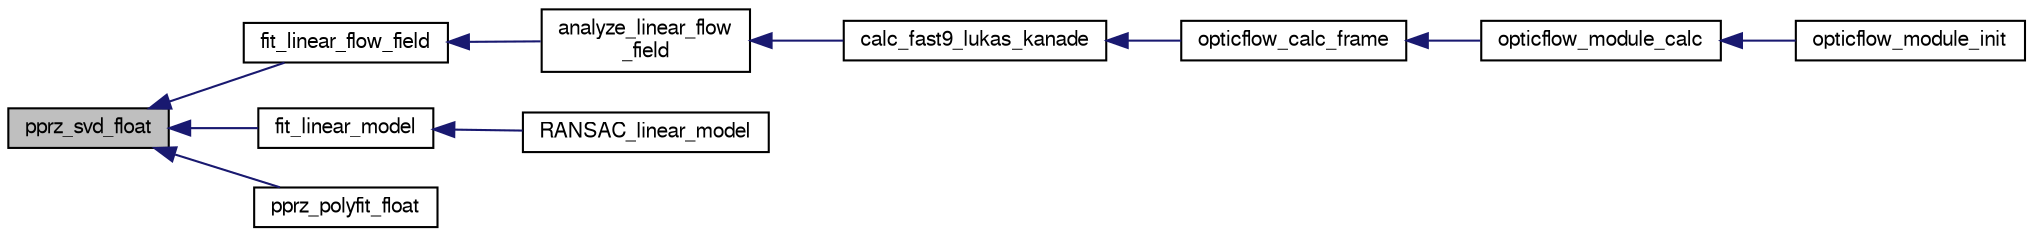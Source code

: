 digraph "pprz_svd_float"
{
  edge [fontname="FreeSans",fontsize="10",labelfontname="FreeSans",labelfontsize="10"];
  node [fontname="FreeSans",fontsize="10",shape=record];
  rankdir="LR";
  Node1 [label="pprz_svd_float",height=0.2,width=0.4,color="black", fillcolor="grey75", style="filled", fontcolor="black"];
  Node1 -> Node2 [dir="back",color="midnightblue",fontsize="10",style="solid",fontname="FreeSans"];
  Node2 [label="fit_linear_flow_field",height=0.2,width=0.4,color="black", fillcolor="white", style="filled",URL="$linear__flow__fit_8h.html#a4a796ceb3a2c8c6ee52e0f80d7306ced",tooltip="Analyze a linear flow field, retrieving information such as divergence, surface roughness, focus of expansion, etc. "];
  Node2 -> Node3 [dir="back",color="midnightblue",fontsize="10",style="solid",fontname="FreeSans"];
  Node3 [label="analyze_linear_flow\l_field",height=0.2,width=0.4,color="black", fillcolor="white", style="filled",URL="$linear__flow__fit_8h.html#ac1c609f9975078816d4dd4862d94833b",tooltip="Analyze a linear flow field, retrieving information such as divergence, surface roughness, focus of expansion, etc. "];
  Node3 -> Node4 [dir="back",color="midnightblue",fontsize="10",style="solid",fontname="FreeSans"];
  Node4 [label="calc_fast9_lukas_kanade",height=0.2,width=0.4,color="black", fillcolor="white", style="filled",URL="$opticflow__calculator_8h.html#a3edff14cc7f95b5202ba6841a12dfed3",tooltip="Run the optical flow with fast9 and lukaskanade on a new image frame. "];
  Node4 -> Node5 [dir="back",color="midnightblue",fontsize="10",style="solid",fontname="FreeSans"];
  Node5 [label="opticflow_calc_frame",height=0.2,width=0.4,color="black", fillcolor="white", style="filled",URL="$opticflow__calculator_8h.html#a89e51af8fe5a0f534193635d181a2086",tooltip="Run the optical flow on a new image frame. "];
  Node5 -> Node6 [dir="back",color="midnightblue",fontsize="10",style="solid",fontname="FreeSans"];
  Node6 [label="opticflow_module_calc",height=0.2,width=0.4,color="black", fillcolor="white", style="filled",URL="$opticflow__module_8c.html#adb417544fc559b45532524416ce59953",tooltip="The main optical flow calculation thread. "];
  Node6 -> Node7 [dir="back",color="midnightblue",fontsize="10",style="solid",fontname="FreeSans"];
  Node7 [label="opticflow_module_init",height=0.2,width=0.4,color="black", fillcolor="white", style="filled",URL="$opticflow__module_8h.html#a6026660ee86fbb1f72bada581386e6d9",tooltip="Initialize the optical flow module for the bottom camera. "];
  Node1 -> Node8 [dir="back",color="midnightblue",fontsize="10",style="solid",fontname="FreeSans"];
  Node8 [label="fit_linear_model",height=0.2,width=0.4,color="black", fillcolor="white", style="filled",URL="$pprz__matrix__decomp__float_8h.html#a54d06c0137ebee41d0d006d2889ae643",tooltip="Fit a linear model from samples to target values. "];
  Node8 -> Node9 [dir="back",color="midnightblue",fontsize="10",style="solid",fontname="FreeSans"];
  Node9 [label="RANSAC_linear_model",height=0.2,width=0.4,color="black", fillcolor="white", style="filled",URL="$RANSAC_8h.html#ac3c27768c4b278317c7ce1f29d5b0b2d",tooltip="Perform RANSAC to fit a linear model. "];
  Node1 -> Node10 [dir="back",color="midnightblue",fontsize="10",style="solid",fontname="FreeSans"];
  Node10 [label="pprz_polyfit_float",height=0.2,width=0.4,color="black", fillcolor="white", style="filled",URL="$pprz__polyfit__float_8h.html#abfdb5a4da651dc25d7361010d48ea2fa",tooltip="Polynomial regression. "];
}

